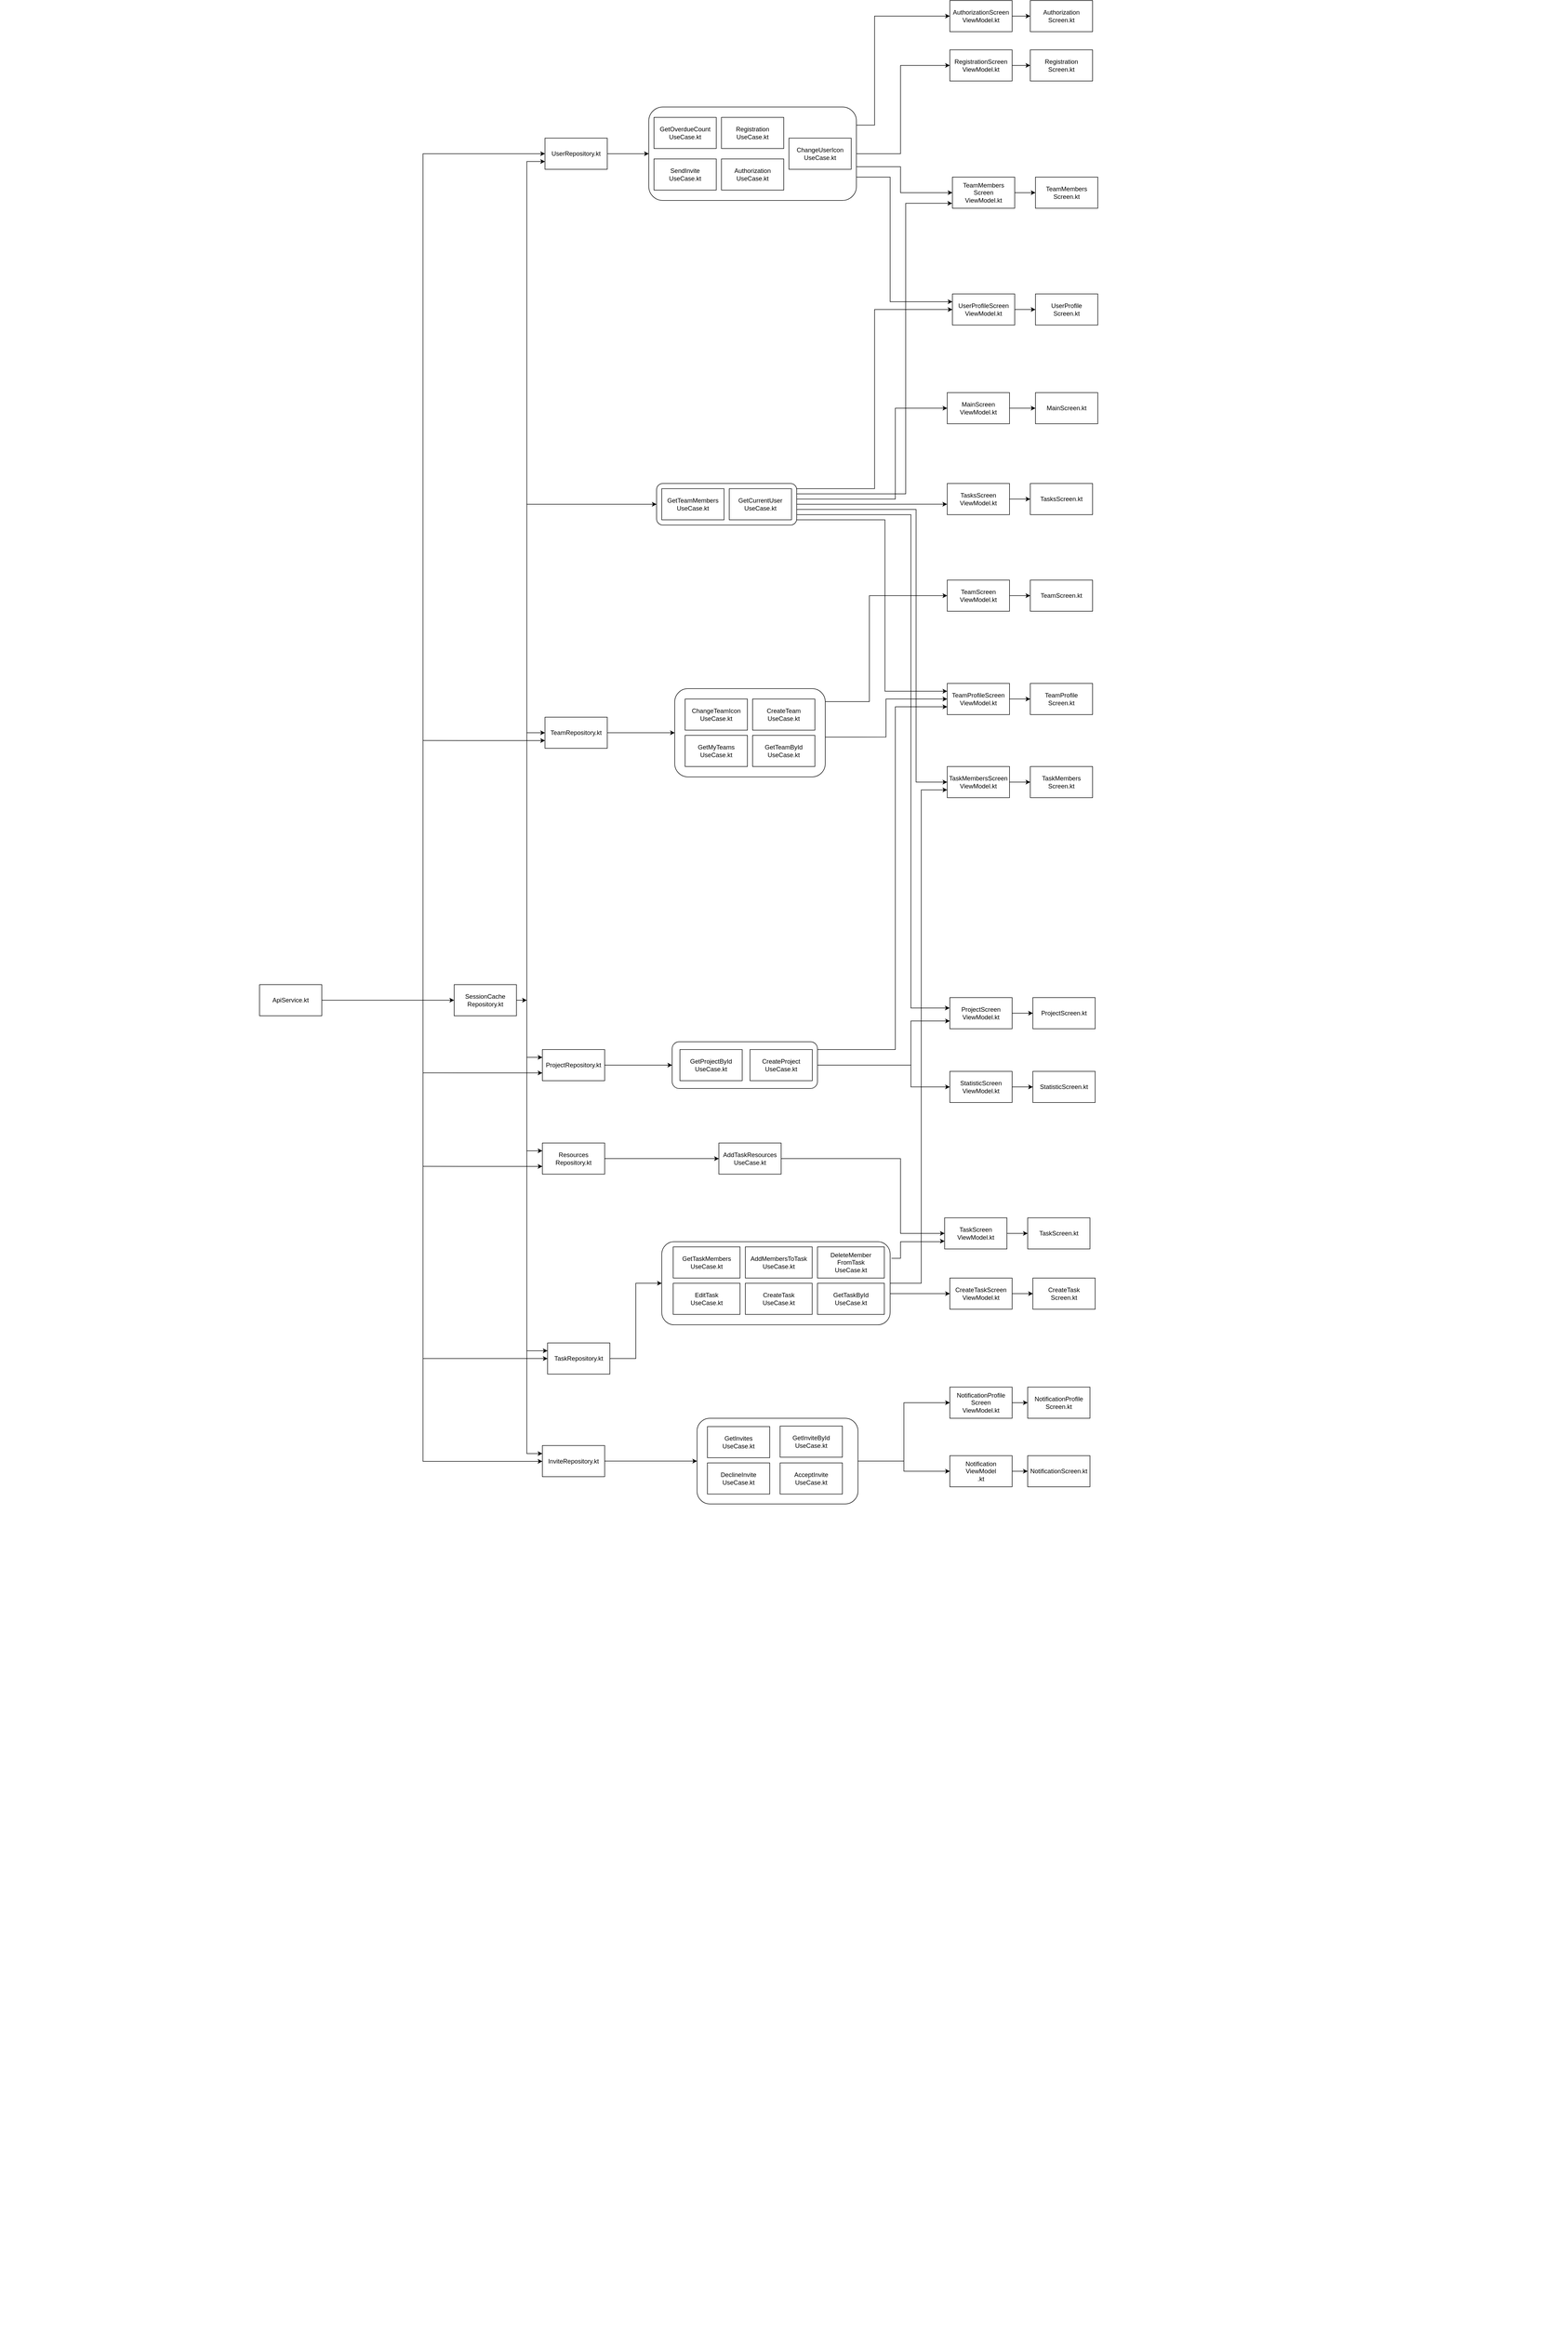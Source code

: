 <mxfile version="24.4.13" type="github">
  <diagram name="Страница — 1" id="Wd8Lt1hOdJY-ABtcQ9To">
    <mxGraphModel dx="5668" dy="3922" grid="1" gridSize="10" guides="1" tooltips="1" connect="1" arrows="1" fold="1" page="1" pageScale="1" pageWidth="827" pageHeight="1169" math="0" shadow="0">
      <root>
        <mxCell id="0" />
        <mxCell id="1" parent="0" />
        <mxCell id="-RUIcNyW75E8LrOZVRRS-27" value="" style="group;rotation=-90;" vertex="1" connectable="0" parent="1">
          <mxGeometry x="-2940" y="-920" width="4130" height="3020" as="geometry" />
        </mxCell>
        <mxCell id="-RUIcNyW75E8LrOZVRRS-8" style="rounded=0;orthogonalLoop=1;jettySize=auto;html=1;entryX=0;entryY=0.75;entryDx=0;entryDy=0;exitX=1;exitY=0.5;exitDx=0;exitDy=0;edgeStyle=orthogonalEdgeStyle;" edge="1" parent="-RUIcNyW75E8LrOZVRRS-27" source="-RUIcNyW75E8LrOZVRRS-7" target="rrfpWrtRIMoo7r-Dwv4L-68">
          <mxGeometry relative="1" as="geometry">
            <Array as="points">
              <mxPoint x="2310" y="1150" />
              <mxPoint x="2310" y="1065" />
            </Array>
          </mxGeometry>
        </mxCell>
        <mxCell id="-RUIcNyW75E8LrOZVRRS-9" style="rounded=0;orthogonalLoop=1;jettySize=auto;html=1;entryX=0;entryY=0.5;entryDx=0;entryDy=0;exitX=1;exitY=0.5;exitDx=0;exitDy=0;edgeStyle=orthogonalEdgeStyle;" edge="1" parent="-RUIcNyW75E8LrOZVRRS-27" source="-RUIcNyW75E8LrOZVRRS-7" target="GL7n69devyDXVmoGjWVV-10">
          <mxGeometry relative="1" as="geometry">
            <Array as="points">
              <mxPoint x="2310" y="1150" />
              <mxPoint x="2310" y="1192" />
            </Array>
          </mxGeometry>
        </mxCell>
        <mxCell id="-RUIcNyW75E8LrOZVRRS-41" style="edgeStyle=orthogonalEdgeStyle;rounded=0;orthogonalLoop=1;jettySize=auto;html=1;entryX=0;entryY=0.5;entryDx=0;entryDy=0;" edge="1" parent="-RUIcNyW75E8LrOZVRRS-27" source="PsXaZOM_-T2VpOONmFBl-1" target="-RUIcNyW75E8LrOZVRRS-40">
          <mxGeometry relative="1" as="geometry" />
        </mxCell>
        <mxCell id="PsXaZOM_-T2VpOONmFBl-1" value="ApiService.kt" style="rounded=0;whiteSpace=wrap;html=1;rotation=0;" parent="-RUIcNyW75E8LrOZVRRS-27" vertex="1">
          <mxGeometry x="1055" y="995" width="120" height="60" as="geometry" />
        </mxCell>
        <mxCell id="PsXaZOM_-T2VpOONmFBl-2" value="InviteRepository.kt" style="rounded=0;whiteSpace=wrap;html=1;rotation=0;" parent="-RUIcNyW75E8LrOZVRRS-27" vertex="1">
          <mxGeometry x="1600" y="1882.5" width="120" height="60" as="geometry" />
        </mxCell>
        <mxCell id="GL7n69devyDXVmoGjWVV-4" style="rounded=0;orthogonalLoop=1;jettySize=auto;html=1;entryX=0;entryY=0.5;entryDx=0;entryDy=0;edgeStyle=orthogonalEdgeStyle;" parent="-RUIcNyW75E8LrOZVRRS-27" source="PsXaZOM_-T2VpOONmFBl-3" target="-RUIcNyW75E8LrOZVRRS-7" edge="1">
          <mxGeometry relative="1" as="geometry" />
        </mxCell>
        <mxCell id="-RUIcNyW75E8LrOZVRRS-49" style="edgeStyle=orthogonalEdgeStyle;rounded=0;orthogonalLoop=1;jettySize=auto;html=1;exitX=0;exitY=0.25;exitDx=0;exitDy=0;startArrow=classic;startFill=1;endArrow=none;endFill=0;" edge="1" parent="-RUIcNyW75E8LrOZVRRS-27" source="PsXaZOM_-T2VpOONmFBl-3">
          <mxGeometry relative="1" as="geometry">
            <mxPoint x="1570" y="1130" as="targetPoint" />
          </mxGeometry>
        </mxCell>
        <mxCell id="-RUIcNyW75E8LrOZVRRS-55" style="edgeStyle=orthogonalEdgeStyle;rounded=0;orthogonalLoop=1;jettySize=auto;html=1;exitX=0;exitY=0.75;exitDx=0;exitDy=0;startArrow=classic;startFill=1;endArrow=none;endFill=0;" edge="1" parent="-RUIcNyW75E8LrOZVRRS-27" source="PsXaZOM_-T2VpOONmFBl-3">
          <mxGeometry relative="1" as="geometry">
            <mxPoint x="1370" y="1164.905" as="targetPoint" />
          </mxGeometry>
        </mxCell>
        <mxCell id="PsXaZOM_-T2VpOONmFBl-3" value="ProjectRepository.kt" style="rounded=0;whiteSpace=wrap;html=1;rotation=0;" parent="-RUIcNyW75E8LrOZVRRS-27" vertex="1">
          <mxGeometry x="1600" y="1120" width="120" height="60" as="geometry" />
        </mxCell>
        <mxCell id="GL7n69devyDXVmoGjWVV-72" style="rounded=0;orthogonalLoop=1;jettySize=auto;html=1;entryX=0;entryY=0.5;entryDx=0;entryDy=0;edgeStyle=orthogonalEdgeStyle;" parent="-RUIcNyW75E8LrOZVRRS-27" source="PsXaZOM_-T2VpOONmFBl-4" target="rrfpWrtRIMoo7r-Dwv4L-8" edge="1">
          <mxGeometry relative="1" as="geometry" />
        </mxCell>
        <mxCell id="-RUIcNyW75E8LrOZVRRS-48" style="edgeStyle=orthogonalEdgeStyle;rounded=0;orthogonalLoop=1;jettySize=auto;html=1;exitX=0;exitY=0.25;exitDx=0;exitDy=0;startArrow=classic;startFill=1;endArrow=none;endFill=0;" edge="1" parent="-RUIcNyW75E8LrOZVRRS-27" source="PsXaZOM_-T2VpOONmFBl-4">
          <mxGeometry relative="1" as="geometry">
            <mxPoint x="1570" y="1314.828" as="targetPoint" />
            <mxPoint x="1590.0" y="1315" as="sourcePoint" />
          </mxGeometry>
        </mxCell>
        <mxCell id="-RUIcNyW75E8LrOZVRRS-54" style="edgeStyle=orthogonalEdgeStyle;rounded=0;orthogonalLoop=1;jettySize=auto;html=1;exitX=0;exitY=0.75;exitDx=0;exitDy=0;startArrow=classic;startFill=1;endArrow=none;endFill=0;" edge="1" parent="-RUIcNyW75E8LrOZVRRS-27" source="PsXaZOM_-T2VpOONmFBl-4">
          <mxGeometry relative="1" as="geometry">
            <mxPoint x="1370" y="1344.905" as="targetPoint" />
          </mxGeometry>
        </mxCell>
        <mxCell id="PsXaZOM_-T2VpOONmFBl-4" value="&lt;div&gt;Resources&lt;/div&gt;&lt;div&gt;Repository.kt&lt;/div&gt;" style="rounded=0;whiteSpace=wrap;html=1;rotation=0;" parent="-RUIcNyW75E8LrOZVRRS-27" vertex="1">
          <mxGeometry x="1600" y="1300" width="120" height="60" as="geometry" />
        </mxCell>
        <mxCell id="rrfpWrtRIMoo7r-Dwv4L-39" style="rounded=0;orthogonalLoop=1;jettySize=auto;html=1;exitX=0.5;exitY=1;exitDx=0;exitDy=0;edgeStyle=orthogonalEdgeStyle;entryX=0;entryY=0.5;entryDx=0;entryDy=0;" parent="-RUIcNyW75E8LrOZVRRS-27" target="PsXaZOM_-T2VpOONmFBl-8" edge="1">
          <mxGeometry relative="1" as="geometry">
            <mxPoint x="1370" y="135" as="sourcePoint" />
            <mxPoint x="1380" y="-200" as="targetPoint" />
            <Array as="points">
              <mxPoint x="1370" y="-605" />
            </Array>
          </mxGeometry>
        </mxCell>
        <mxCell id="rrfpWrtRIMoo7r-Dwv4L-40" style="rounded=0;orthogonalLoop=1;jettySize=auto;html=1;entryX=0;entryY=0.5;entryDx=0;entryDy=0;exitX=0.5;exitY=1;exitDx=0;exitDy=0;edgeStyle=orthogonalEdgeStyle;" parent="-RUIcNyW75E8LrOZVRRS-27" target="PsXaZOM_-T2VpOONmFBl-2" edge="1">
          <mxGeometry relative="1" as="geometry">
            <mxPoint x="1370" y="135" as="sourcePoint" />
            <Array as="points">
              <mxPoint x="1370" y="1913" />
              <mxPoint x="1600" y="1913" />
            </Array>
          </mxGeometry>
        </mxCell>
        <mxCell id="rrfpWrtRIMoo7r-Dwv4L-29" style="rounded=0;orthogonalLoop=1;jettySize=auto;html=1;entryX=0;entryY=0.5;entryDx=0;entryDy=0;edgeStyle=orthogonalEdgeStyle;" parent="-RUIcNyW75E8LrOZVRRS-27" source="PsXaZOM_-T2VpOONmFBl-6" target="-RUIcNyW75E8LrOZVRRS-12" edge="1">
          <mxGeometry relative="1" as="geometry" />
        </mxCell>
        <mxCell id="-RUIcNyW75E8LrOZVRRS-36" style="edgeStyle=orthogonalEdgeStyle;rounded=0;orthogonalLoop=1;jettySize=auto;html=1;startArrow=classic;startFill=1;endArrow=none;endFill=0;" edge="1" parent="-RUIcNyW75E8LrOZVRRS-27" source="PsXaZOM_-T2VpOONmFBl-6">
          <mxGeometry relative="1" as="geometry">
            <mxPoint x="1370" y="1715" as="targetPoint" />
          </mxGeometry>
        </mxCell>
        <mxCell id="-RUIcNyW75E8LrOZVRRS-46" style="edgeStyle=orthogonalEdgeStyle;rounded=0;orthogonalLoop=1;jettySize=auto;html=1;exitX=0;exitY=0.25;exitDx=0;exitDy=0;startArrow=classic;startFill=1;endArrow=none;endFill=0;" edge="1" parent="-RUIcNyW75E8LrOZVRRS-27" source="PsXaZOM_-T2VpOONmFBl-6">
          <mxGeometry relative="1" as="geometry">
            <mxPoint x="1570" y="1700" as="targetPoint" />
          </mxGeometry>
        </mxCell>
        <mxCell id="PsXaZOM_-T2VpOONmFBl-6" value="TaskRepository.kt" style="rounded=0;whiteSpace=wrap;html=1;rotation=0;" parent="-RUIcNyW75E8LrOZVRRS-27" vertex="1">
          <mxGeometry x="1610" y="1685" width="120" height="60" as="geometry" />
        </mxCell>
        <mxCell id="rrfpWrtRIMoo7r-Dwv4L-60" style="rounded=0;orthogonalLoop=1;jettySize=auto;html=1;entryX=0;entryY=0.5;entryDx=0;entryDy=0;exitX=1;exitY=0.5;exitDx=0;exitDy=0;edgeStyle=orthogonalEdgeStyle;" parent="-RUIcNyW75E8LrOZVRRS-27" source="-RUIcNyW75E8LrOZVRRS-1" target="rrfpWrtRIMoo7r-Dwv4L-57" edge="1">
          <mxGeometry relative="1" as="geometry" />
        </mxCell>
        <mxCell id="GL7n69devyDXVmoGjWVV-28" style="rounded=0;orthogonalLoop=1;jettySize=auto;html=1;entryX=0;entryY=0.5;entryDx=0;entryDy=0;exitX=1;exitY=0.5;exitDx=0;exitDy=0;edgeStyle=orthogonalEdgeStyle;" parent="-RUIcNyW75E8LrOZVRRS-27" source="rrfpWrtRIMoo7r-Dwv4L-8" target="GL7n69devyDXVmoGjWVV-16" edge="1">
          <mxGeometry relative="1" as="geometry">
            <Array as="points">
              <mxPoint x="2290" y="1330" />
              <mxPoint x="2290" y="1474" />
            </Array>
          </mxGeometry>
        </mxCell>
        <mxCell id="rrfpWrtRIMoo7r-Dwv4L-8" value="&lt;div&gt;AddTaskResources&lt;/div&gt;&lt;div&gt;UseCase.kt&lt;/div&gt;" style="rounded=0;whiteSpace=wrap;html=1;rotation=0;" parent="-RUIcNyW75E8LrOZVRRS-27" vertex="1">
          <mxGeometry x="1940" y="1300" width="120" height="60" as="geometry" />
        </mxCell>
        <mxCell id="GL7n69devyDXVmoGjWVV-29" style="rounded=0;orthogonalLoop=1;jettySize=auto;html=1;entryX=0;entryY=0.75;entryDx=0;entryDy=0;exitX=1.006;exitY=0.2;exitDx=0;exitDy=0;edgeStyle=orthogonalEdgeStyle;exitPerimeter=0;" parent="-RUIcNyW75E8LrOZVRRS-27" source="-RUIcNyW75E8LrOZVRRS-12" target="GL7n69devyDXVmoGjWVV-16" edge="1">
          <mxGeometry relative="1" as="geometry">
            <mxPoint x="2710" y="-300" as="targetPoint" />
            <Array as="points">
              <mxPoint x="2290" y="1522" />
              <mxPoint x="2290" y="1490" />
              <mxPoint x="2370" y="1490" />
              <mxPoint x="2370" y="1489" />
            </Array>
          </mxGeometry>
        </mxCell>
        <mxCell id="GL7n69devyDXVmoGjWVV-1" style="rounded=0;orthogonalLoop=1;jettySize=auto;html=1;entryX=-0.003;entryY=0.326;entryDx=0;entryDy=0;edgeStyle=orthogonalEdgeStyle;entryPerimeter=0;" parent="-RUIcNyW75E8LrOZVRRS-27" target="rrfpWrtRIMoo7r-Dwv4L-68" edge="1">
          <mxGeometry relative="1" as="geometry">
            <mxPoint x="2040" y="70" as="sourcePoint" />
            <Array as="points">
              <mxPoint x="2040" y="90" />
              <mxPoint x="2310" y="90" />
              <mxPoint x="2310" y="1040" />
              <mxPoint x="2385" y="1040" />
            </Array>
          </mxGeometry>
        </mxCell>
        <mxCell id="-RUIcNyW75E8LrOZVRRS-3" value="" style="rounded=0;orthogonalLoop=1;jettySize=auto;html=1;entryX=0;entryY=0.5;entryDx=0;entryDy=0;edgeStyle=orthogonalEdgeStyle;" edge="1" parent="-RUIcNyW75E8LrOZVRRS-27" source="PsXaZOM_-T2VpOONmFBl-2" target="-RUIcNyW75E8LrOZVRRS-1">
          <mxGeometry relative="1" as="geometry">
            <mxPoint x="1720" y="2223" as="sourcePoint" />
            <mxPoint x="2040" y="2077" as="targetPoint" />
          </mxGeometry>
        </mxCell>
        <mxCell id="-RUIcNyW75E8LrOZVRRS-4" value="" style="group;rotation=0;" vertex="1" connectable="0" parent="-RUIcNyW75E8LrOZVRRS-27">
          <mxGeometry x="1898" y="1830" width="310" height="165" as="geometry" />
        </mxCell>
        <mxCell id="-RUIcNyW75E8LrOZVRRS-1" value="" style="rounded=1;whiteSpace=wrap;html=1;rotation=0;" vertex="1" parent="-RUIcNyW75E8LrOZVRRS-4">
          <mxGeometry width="310" height="165" as="geometry" />
        </mxCell>
        <mxCell id="rrfpWrtRIMoo7r-Dwv4L-2" value="&lt;div&gt;AcceptInvite&lt;/div&gt;&lt;div&gt;UseCase.kt&lt;/div&gt;" style="rounded=0;whiteSpace=wrap;html=1;rotation=0;" parent="-RUIcNyW75E8LrOZVRRS-4" vertex="1">
          <mxGeometry x="160" y="86" width="120" height="60" as="geometry" />
        </mxCell>
        <mxCell id="rrfpWrtRIMoo7r-Dwv4L-3" value="&lt;div&gt;GetInviteById&lt;/div&gt;&lt;div&gt;UseCase.kt&lt;/div&gt;" style="rounded=0;whiteSpace=wrap;html=1;rotation=0;" parent="-RUIcNyW75E8LrOZVRRS-4" vertex="1">
          <mxGeometry x="160" y="15" width="120" height="60" as="geometry" />
        </mxCell>
        <mxCell id="rrfpWrtRIMoo7r-Dwv4L-4" value="&lt;div&gt;DeclineInvite&lt;/div&gt;&lt;div&gt;UseCase.kt&lt;/div&gt;" style="rounded=0;whiteSpace=wrap;html=1;rotation=0;" parent="-RUIcNyW75E8LrOZVRRS-4" vertex="1">
          <mxGeometry x="20" y="86" width="120" height="60" as="geometry" />
        </mxCell>
        <mxCell id="rrfpWrtRIMoo7r-Dwv4L-5" value="&lt;div&gt;GetInvites&lt;/div&gt;&lt;div&gt;UseCase.kt&lt;/div&gt;" style="rounded=0;whiteSpace=wrap;html=1;rotation=0;" parent="-RUIcNyW75E8LrOZVRRS-4" vertex="1">
          <mxGeometry x="20" y="16" width="120" height="60" as="geometry" />
        </mxCell>
        <mxCell id="-RUIcNyW75E8LrOZVRRS-5" style="rounded=0;orthogonalLoop=1;jettySize=auto;html=1;exitX=1;exitY=0.5;exitDx=0;exitDy=0;entryX=0;entryY=0.5;entryDx=0;entryDy=0;edgeStyle=orthogonalEdgeStyle;" edge="1" parent="-RUIcNyW75E8LrOZVRRS-27" source="-RUIcNyW75E8LrOZVRRS-1" target="rrfpWrtRIMoo7r-Dwv4L-71">
          <mxGeometry relative="1" as="geometry" />
        </mxCell>
        <mxCell id="-RUIcNyW75E8LrOZVRRS-13" value="" style="group;rotation=0;" vertex="1" connectable="0" parent="-RUIcNyW75E8LrOZVRRS-27">
          <mxGeometry x="1850" y="1605" width="440" height="240" as="geometry" />
        </mxCell>
        <mxCell id="-RUIcNyW75E8LrOZVRRS-12" value="" style="rounded=1;whiteSpace=wrap;html=1;rotation=0;" vertex="1" parent="-RUIcNyW75E8LrOZVRRS-13">
          <mxGeometry x="-20" y="-115" width="440" height="160" as="geometry" />
        </mxCell>
        <mxCell id="rrfpWrtRIMoo7r-Dwv4L-10" value="&lt;div&gt;AddMembersToTask&lt;/div&gt;&lt;div&gt;UseCase.kt&lt;/div&gt;" style="rounded=0;whiteSpace=wrap;html=1;rotation=0;" parent="-RUIcNyW75E8LrOZVRRS-13" vertex="1">
          <mxGeometry x="141" y="-105" width="128.78" height="60" as="geometry" />
        </mxCell>
        <mxCell id="rrfpWrtRIMoo7r-Dwv4L-11" value="&lt;div&gt;CreateTask&lt;/div&gt;&lt;div&gt;UseCase.kt&lt;/div&gt;" style="rounded=0;whiteSpace=wrap;html=1;rotation=0;" parent="-RUIcNyW75E8LrOZVRRS-13" vertex="1">
          <mxGeometry x="141" y="-35" width="128.78" height="60" as="geometry" />
        </mxCell>
        <mxCell id="rrfpWrtRIMoo7r-Dwv4L-13" value="&lt;div&gt;EditTask&lt;/div&gt;&lt;div&gt;UseCase.kt&lt;/div&gt;" style="rounded=0;whiteSpace=wrap;html=1;rotation=0;" parent="-RUIcNyW75E8LrOZVRRS-13" vertex="1">
          <mxGeometry x="2" y="-35" width="128.78" height="60" as="geometry" />
        </mxCell>
        <mxCell id="rrfpWrtRIMoo7r-Dwv4L-14" value="&lt;div&gt;GetTaskById&lt;/div&gt;&lt;div&gt;UseCase.kt&lt;/div&gt;" style="rounded=0;whiteSpace=wrap;html=1;rotation=0;" parent="-RUIcNyW75E8LrOZVRRS-13" vertex="1">
          <mxGeometry x="280" y="-35" width="128.78" height="60" as="geometry" />
        </mxCell>
        <mxCell id="rrfpWrtRIMoo7r-Dwv4L-12" value="&lt;div&gt;DeleteMember&lt;/div&gt;&lt;div&gt;FromTask&lt;/div&gt;&lt;div&gt;UseCase.kt&lt;/div&gt;" style="rounded=0;whiteSpace=wrap;html=1;rotation=0;" parent="-RUIcNyW75E8LrOZVRRS-13" vertex="1">
          <mxGeometry x="280" y="-105" width="128.78" height="60" as="geometry" />
        </mxCell>
        <mxCell id="rrfpWrtRIMoo7r-Dwv4L-15" value="&lt;div&gt;GetTaskMembers&lt;/div&gt;&lt;div&gt;UseCase.kt&lt;/div&gt;" style="rounded=0;whiteSpace=wrap;html=1;rotation=0;" parent="-RUIcNyW75E8LrOZVRRS-13" vertex="1">
          <mxGeometry x="2" y="-105" width="128.78" height="60" as="geometry" />
        </mxCell>
        <mxCell id="-RUIcNyW75E8LrOZVRRS-29" value="" style="group;rotation=90;" vertex="1" connectable="0" parent="-RUIcNyW75E8LrOZVRRS-27">
          <mxGeometry x="1945" y="1010" width="90" height="280" as="geometry" />
        </mxCell>
        <mxCell id="-RUIcNyW75E8LrOZVRRS-7" value="" style="rounded=1;whiteSpace=wrap;html=1;rotation=0;" vertex="1" parent="-RUIcNyW75E8LrOZVRRS-29">
          <mxGeometry x="-95" y="95" width="280" height="90" as="geometry" />
        </mxCell>
        <mxCell id="rrfpWrtRIMoo7r-Dwv4L-6" value="&lt;div&gt;CreateProject&lt;/div&gt;&lt;div&gt;UseCase.kt&lt;/div&gt;" style="rounded=0;whiteSpace=wrap;html=1;rotation=0;" parent="-RUIcNyW75E8LrOZVRRS-29" vertex="1">
          <mxGeometry x="55" y="110" width="120" height="60" as="geometry" />
        </mxCell>
        <mxCell id="rrfpWrtRIMoo7r-Dwv4L-7" value="&lt;div&gt;GetProjectById&lt;/div&gt;&lt;div&gt;UseCase.kt&lt;/div&gt;" style="rounded=0;whiteSpace=wrap;html=1;rotation=0;" parent="-RUIcNyW75E8LrOZVRRS-29" vertex="1">
          <mxGeometry x="-80" y="110" width="120" height="60" as="geometry" />
        </mxCell>
        <mxCell id="rrfpWrtRIMoo7r-Dwv4L-47" value="" style="rounded=0;orthogonalLoop=1;jettySize=auto;html=1;edgeStyle=orthogonalEdgeStyle;" parent="-RUIcNyW75E8LrOZVRRS-27" source="rrfpWrtRIMoo7r-Dwv4L-45" target="rrfpWrtRIMoo7r-Dwv4L-46" edge="1">
          <mxGeometry relative="1" as="geometry" />
        </mxCell>
        <mxCell id="rrfpWrtRIMoo7r-Dwv4L-45" value="&lt;div&gt;CreateTaskScreen&lt;/div&gt;&lt;div&gt;ViewModel.kt&lt;/div&gt;" style="rounded=0;whiteSpace=wrap;html=1;rotation=0;" parent="-RUIcNyW75E8LrOZVRRS-27" vertex="1">
          <mxGeometry x="2385" y="1560" width="120" height="60" as="geometry" />
        </mxCell>
        <mxCell id="rrfpWrtRIMoo7r-Dwv4L-46" value="&lt;div&gt;CreateTask&lt;/div&gt;&lt;div&gt;Screen.kt&lt;/div&gt;" style="whiteSpace=wrap;html=1;rounded=0;rotation=0;" parent="-RUIcNyW75E8LrOZVRRS-27" vertex="1">
          <mxGeometry x="2545" y="1560" width="120" height="60" as="geometry" />
        </mxCell>
        <mxCell id="rrfpWrtRIMoo7r-Dwv4L-68" value="&lt;div&gt;ProjectScreen&lt;/div&gt;&lt;div&gt;ViewModel.kt&lt;/div&gt;" style="rounded=0;whiteSpace=wrap;html=1;rotation=0;" parent="-RUIcNyW75E8LrOZVRRS-27" vertex="1">
          <mxGeometry x="2385" y="1020" width="120" height="60" as="geometry" />
        </mxCell>
        <mxCell id="GL7n69devyDXVmoGjWVV-9" style="rounded=0;orthogonalLoop=1;jettySize=auto;html=1;entryX=0;entryY=0.5;entryDx=0;entryDy=0;edgeStyle=orthogonalEdgeStyle;" parent="-RUIcNyW75E8LrOZVRRS-27" source="GL7n69devyDXVmoGjWVV-10" target="GL7n69devyDXVmoGjWVV-11" edge="1">
          <mxGeometry relative="1" as="geometry" />
        </mxCell>
        <mxCell id="GL7n69devyDXVmoGjWVV-10" value="&lt;div&gt;StatisticScreen&lt;/div&gt;&lt;div&gt;ViewModel.kt&lt;/div&gt;" style="rounded=0;whiteSpace=wrap;html=1;rotation=0;" parent="-RUIcNyW75E8LrOZVRRS-27" vertex="1">
          <mxGeometry x="2385" y="1162" width="120" height="60" as="geometry" />
        </mxCell>
        <mxCell id="GL7n69devyDXVmoGjWVV-11" value="StatisticScreen.kt" style="rounded=0;whiteSpace=wrap;html=1;rotation=0;" parent="-RUIcNyW75E8LrOZVRRS-27" vertex="1">
          <mxGeometry x="2545" y="1162" width="120" height="60" as="geometry" />
        </mxCell>
        <mxCell id="GL7n69devyDXVmoGjWVV-15" style="rounded=0;orthogonalLoop=1;jettySize=auto;html=1;entryX=0;entryY=0.5;entryDx=0;entryDy=0;edgeStyle=orthogonalEdgeStyle;" parent="-RUIcNyW75E8LrOZVRRS-27" source="GL7n69devyDXVmoGjWVV-16" target="GL7n69devyDXVmoGjWVV-17" edge="1">
          <mxGeometry relative="1" as="geometry" />
        </mxCell>
        <mxCell id="GL7n69devyDXVmoGjWVV-16" value="&lt;div&gt;TaskScreen&lt;/div&gt;&lt;div&gt;ViewModel.kt&lt;/div&gt;" style="rounded=0;whiteSpace=wrap;html=1;rotation=0;" parent="-RUIcNyW75E8LrOZVRRS-27" vertex="1">
          <mxGeometry x="2375" y="1444" width="120" height="60" as="geometry" />
        </mxCell>
        <mxCell id="GL7n69devyDXVmoGjWVV-17" value="TaskScreen.kt" style="rounded=0;whiteSpace=wrap;html=1;rotation=0;" parent="-RUIcNyW75E8LrOZVRRS-27" vertex="1">
          <mxGeometry x="2535" y="1444" width="120" height="60" as="geometry" />
        </mxCell>
        <mxCell id="rrfpWrtRIMoo7r-Dwv4L-57" value="&lt;div&gt;NotificationProfile&lt;/div&gt;&lt;div&gt;Screen&lt;/div&gt;&lt;div&gt;ViewModel.kt&lt;/div&gt;" style="rounded=0;whiteSpace=wrap;html=1;rotation=0;" parent="-RUIcNyW75E8LrOZVRRS-27" vertex="1">
          <mxGeometry x="2385" y="1770" width="120" height="60" as="geometry" />
        </mxCell>
        <mxCell id="rrfpWrtRIMoo7r-Dwv4L-71" value="&lt;div&gt;Notification&lt;/div&gt;&lt;div&gt;ViewModel&lt;/div&gt;.kt" style="rounded=0;whiteSpace=wrap;html=1;rotation=0;" parent="-RUIcNyW75E8LrOZVRRS-27" vertex="1">
          <mxGeometry x="2385" y="1902" width="120" height="60" as="geometry" />
        </mxCell>
        <mxCell id="rrfpWrtRIMoo7r-Dwv4L-72" value="NotificationScreen.kt" style="whiteSpace=wrap;html=1;rounded=0;rotation=0;" parent="-RUIcNyW75E8LrOZVRRS-27" vertex="1">
          <mxGeometry x="2535" y="1902" width="120" height="60" as="geometry" />
        </mxCell>
        <mxCell id="rrfpWrtRIMoo7r-Dwv4L-70" value="" style="rounded=0;orthogonalLoop=1;jettySize=auto;html=1;edgeStyle=orthogonalEdgeStyle;" parent="-RUIcNyW75E8LrOZVRRS-27" source="rrfpWrtRIMoo7r-Dwv4L-71" target="rrfpWrtRIMoo7r-Dwv4L-72" edge="1">
          <mxGeometry relative="1" as="geometry" />
        </mxCell>
        <mxCell id="rrfpWrtRIMoo7r-Dwv4L-58" value="&lt;div&gt;NotificationProfile&lt;/div&gt;&lt;div&gt;Screen.kt&lt;/div&gt;" style="whiteSpace=wrap;html=1;rounded=0;rotation=0;" parent="-RUIcNyW75E8LrOZVRRS-27" vertex="1">
          <mxGeometry x="2535" y="1770" width="120" height="60" as="geometry" />
        </mxCell>
        <mxCell id="rrfpWrtRIMoo7r-Dwv4L-59" value="" style="rounded=0;orthogonalLoop=1;jettySize=auto;html=1;edgeStyle=orthogonalEdgeStyle;" parent="-RUIcNyW75E8LrOZVRRS-27" source="rrfpWrtRIMoo7r-Dwv4L-57" target="rrfpWrtRIMoo7r-Dwv4L-58" edge="1">
          <mxGeometry relative="1" as="geometry" />
        </mxCell>
        <mxCell id="rrfpWrtRIMoo7r-Dwv4L-69" value="&lt;div&gt;ProjectScreen.kt&lt;/div&gt;" style="whiteSpace=wrap;html=1;rounded=0;rotation=0;" parent="-RUIcNyW75E8LrOZVRRS-27" vertex="1">
          <mxGeometry x="2545" y="1020" width="120" height="60" as="geometry" />
        </mxCell>
        <mxCell id="rrfpWrtRIMoo7r-Dwv4L-67" value="" style="rounded=0;orthogonalLoop=1;jettySize=auto;html=1;edgeStyle=orthogonalEdgeStyle;" parent="-RUIcNyW75E8LrOZVRRS-27" source="rrfpWrtRIMoo7r-Dwv4L-68" target="rrfpWrtRIMoo7r-Dwv4L-69" edge="1">
          <mxGeometry relative="1" as="geometry" />
        </mxCell>
        <mxCell id="-RUIcNyW75E8LrOZVRRS-44" style="edgeStyle=orthogonalEdgeStyle;rounded=0;orthogonalLoop=1;jettySize=auto;html=1;entryX=0;entryY=0.25;entryDx=0;entryDy=0;exitX=0;exitY=0.75;exitDx=0;exitDy=0;startArrow=classic;startFill=1;" edge="1" parent="-RUIcNyW75E8LrOZVRRS-27" source="PsXaZOM_-T2VpOONmFBl-8" target="PsXaZOM_-T2VpOONmFBl-2">
          <mxGeometry relative="1" as="geometry">
            <mxPoint x="1550" y="-570" as="sourcePoint" />
            <Array as="points">
              <mxPoint x="1570" y="-590" />
              <mxPoint x="1570" y="1898" />
              <mxPoint x="1600" y="1898" />
            </Array>
          </mxGeometry>
        </mxCell>
        <mxCell id="-RUIcNyW75E8LrOZVRRS-53" style="edgeStyle=orthogonalEdgeStyle;rounded=0;orthogonalLoop=1;jettySize=auto;html=1;" edge="1" parent="-RUIcNyW75E8LrOZVRRS-27" source="-RUIcNyW75E8LrOZVRRS-40">
          <mxGeometry relative="1" as="geometry">
            <mxPoint x="1570" y="1025" as="targetPoint" />
          </mxGeometry>
        </mxCell>
        <mxCell id="-RUIcNyW75E8LrOZVRRS-40" value="&lt;div&gt;SessionCache&lt;/div&gt;&lt;div&gt;Repository.kt&lt;/div&gt;" style="rounded=0;whiteSpace=wrap;html=1;rotation=0;" vertex="1" parent="-RUIcNyW75E8LrOZVRRS-27">
          <mxGeometry x="1430" y="995" width="120" height="60" as="geometry" />
        </mxCell>
        <mxCell id="rrfpWrtRIMoo7r-Dwv4L-54" style="rounded=0;orthogonalLoop=1;jettySize=auto;html=1;entryX=0;entryY=0.5;entryDx=0;entryDy=0;edgeStyle=orthogonalEdgeStyle;" parent="-RUIcNyW75E8LrOZVRRS-27" target="-RUIcNyW75E8LrOZVRRS-20" edge="1">
          <mxGeometry relative="1" as="geometry">
            <mxPoint x="1570" y="70" as="sourcePoint" />
            <Array as="points">
              <mxPoint x="1580" y="70" />
            </Array>
          </mxGeometry>
        </mxCell>
        <mxCell id="GL7n69devyDXVmoGjWVV-75" style="rounded=0;orthogonalLoop=1;jettySize=auto;html=1;entryX=0;entryY=0.5;entryDx=0;entryDy=0;edgeStyle=orthogonalEdgeStyle;" parent="-RUIcNyW75E8LrOZVRRS-27" source="PsXaZOM_-T2VpOONmFBl-7" target="-RUIcNyW75E8LrOZVRRS-14" edge="1">
          <mxGeometry relative="1" as="geometry" />
        </mxCell>
        <mxCell id="-RUIcNyW75E8LrOZVRRS-51" style="edgeStyle=orthogonalEdgeStyle;rounded=0;orthogonalLoop=1;jettySize=auto;html=1;targetPerimeterSpacing=1;startArrow=classic;startFill=1;endArrow=none;endFill=0;" edge="1" parent="-RUIcNyW75E8LrOZVRRS-27" source="PsXaZOM_-T2VpOONmFBl-7">
          <mxGeometry relative="1" as="geometry">
            <mxPoint x="1570" y="510" as="targetPoint" />
          </mxGeometry>
        </mxCell>
        <mxCell id="-RUIcNyW75E8LrOZVRRS-56" style="edgeStyle=orthogonalEdgeStyle;rounded=0;orthogonalLoop=1;jettySize=auto;html=1;exitX=0;exitY=0.75;exitDx=0;exitDy=0;startArrow=classic;startFill=1;endArrow=none;endFill=0;" edge="1" parent="-RUIcNyW75E8LrOZVRRS-27" source="PsXaZOM_-T2VpOONmFBl-7">
          <mxGeometry relative="1" as="geometry">
            <mxPoint x="1370" y="524.905" as="targetPoint" />
          </mxGeometry>
        </mxCell>
        <mxCell id="PsXaZOM_-T2VpOONmFBl-7" value="TeamRepository.kt" style="rounded=0;whiteSpace=wrap;html=1;rotation=0;" parent="-RUIcNyW75E8LrOZVRRS-27" vertex="1">
          <mxGeometry x="1605" y="480" width="120" height="60" as="geometry" />
        </mxCell>
        <mxCell id="-RUIcNyW75E8LrOZVRRS-19" style="rounded=0;orthogonalLoop=1;jettySize=auto;html=1;entryX=0;entryY=0.5;entryDx=0;entryDy=0;edgeStyle=orthogonalEdgeStyle;" edge="1" parent="-RUIcNyW75E8LrOZVRRS-27" source="PsXaZOM_-T2VpOONmFBl-8" target="-RUIcNyW75E8LrOZVRRS-16">
          <mxGeometry relative="1" as="geometry" />
        </mxCell>
        <mxCell id="PsXaZOM_-T2VpOONmFBl-8" value="UserRepository.kt" style="rounded=0;whiteSpace=wrap;html=1;rotation=0;" parent="-RUIcNyW75E8LrOZVRRS-27" vertex="1">
          <mxGeometry x="1605" y="-635" width="120" height="60" as="geometry" />
        </mxCell>
        <mxCell id="GL7n69devyDXVmoGjWVV-52" style="rounded=0;orthogonalLoop=1;jettySize=auto;html=1;entryX=0;entryY=0.25;entryDx=0;entryDy=0;exitX=1;exitY=0.5;exitDx=0;exitDy=0;edgeStyle=orthogonalEdgeStyle;" parent="-RUIcNyW75E8LrOZVRRS-27" source="-RUIcNyW75E8LrOZVRRS-20" target="GL7n69devyDXVmoGjWVV-42" edge="1">
          <mxGeometry relative="1" as="geometry">
            <Array as="points">
              <mxPoint x="2090" y="100" />
              <mxPoint x="2260" y="100" />
              <mxPoint x="2260" y="430" />
            </Array>
          </mxGeometry>
        </mxCell>
        <mxCell id="GL7n69devyDXVmoGjWVV-60" style="rounded=0;orthogonalLoop=1;jettySize=auto;html=1;entryX=0;entryY=0.25;entryDx=0;entryDy=0;exitX=1;exitY=0.5;exitDx=0;exitDy=0;edgeStyle=orthogonalEdgeStyle;" parent="-RUIcNyW75E8LrOZVRRS-27" source="-RUIcNyW75E8LrOZVRRS-16" target="GL7n69devyDXVmoGjWVV-57" edge="1">
          <mxGeometry relative="1" as="geometry">
            <Array as="points">
              <mxPoint x="2205" y="-560" />
              <mxPoint x="2270" y="-560" />
              <mxPoint x="2270" y="-320" />
            </Array>
          </mxGeometry>
        </mxCell>
        <mxCell id="GL7n69devyDXVmoGjWVV-53" style="rounded=0;orthogonalLoop=1;jettySize=auto;html=1;entryX=0;entryY=0.5;entryDx=0;entryDy=0;exitX=0.998;exitY=0.549;exitDx=0;exitDy=0;edgeStyle=orthogonalEdgeStyle;exitPerimeter=0;" parent="-RUIcNyW75E8LrOZVRRS-27" source="-RUIcNyW75E8LrOZVRRS-14" target="GL7n69devyDXVmoGjWVV-42" edge="1">
          <mxGeometry relative="1" as="geometry">
            <mxPoint x="2975" y="-894" as="targetPoint" />
            <Array as="points">
              <mxPoint x="2262" y="518" />
              <mxPoint x="2262" y="445" />
            </Array>
          </mxGeometry>
        </mxCell>
        <mxCell id="GL7n69devyDXVmoGjWVV-54" style="rounded=0;orthogonalLoop=1;jettySize=auto;html=1;entryX=0;entryY=0.5;entryDx=0;entryDy=0;exitX=0.983;exitY=0.676;exitDx=0;exitDy=0;edgeStyle=orthogonalEdgeStyle;exitPerimeter=0;" parent="-RUIcNyW75E8LrOZVRRS-27" source="-RUIcNyW75E8LrOZVRRS-14" target="GL7n69devyDXVmoGjWVV-45" edge="1">
          <mxGeometry relative="1" as="geometry">
            <Array as="points">
              <mxPoint x="2140" y="450" />
              <mxPoint x="2230" y="450" />
              <mxPoint x="2230" y="246" />
            </Array>
          </mxGeometry>
        </mxCell>
        <mxCell id="GL7n69devyDXVmoGjWVV-25" style="rounded=0;orthogonalLoop=1;jettySize=auto;html=1;entryX=0;entryY=0.5;entryDx=0;entryDy=0;exitX=1;exitY=0.5;exitDx=0;exitDy=0;edgeStyle=orthogonalEdgeStyle;" parent="-RUIcNyW75E8LrOZVRRS-27" source="-RUIcNyW75E8LrOZVRRS-20" target="GL7n69devyDXVmoGjWVV-13" edge="1">
          <mxGeometry relative="1" as="geometry">
            <mxPoint x="2965" y="-434" as="targetPoint" />
            <Array as="points">
              <mxPoint x="2090" y="80" />
              <mxPoint x="2320" y="80" />
              <mxPoint x="2320" y="605" />
            </Array>
          </mxGeometry>
        </mxCell>
        <mxCell id="GL7n69devyDXVmoGjWVV-34" style="rounded=0;orthogonalLoop=1;jettySize=auto;html=1;exitX=1;exitY=0.5;exitDx=0;exitDy=0;edgeStyle=orthogonalEdgeStyle;entryX=-0.002;entryY=0.665;entryDx=0;entryDy=0;entryPerimeter=0;" parent="-RUIcNyW75E8LrOZVRRS-27" source="-RUIcNyW75E8LrOZVRRS-20" target="GL7n69devyDXVmoGjWVV-31" edge="1">
          <mxGeometry relative="1" as="geometry">
            <mxPoint x="2320" y="10" as="targetPoint" />
            <Array as="points" />
          </mxGeometry>
        </mxCell>
        <mxCell id="GL7n69devyDXVmoGjWVV-59" style="rounded=0;orthogonalLoop=1;jettySize=auto;html=1;entryX=0;entryY=0.5;entryDx=0;entryDy=0;exitX=1;exitY=0.5;exitDx=0;exitDy=0;edgeStyle=orthogonalEdgeStyle;" parent="-RUIcNyW75E8LrOZVRRS-27" source="-RUIcNyW75E8LrOZVRRS-20" target="GL7n69devyDXVmoGjWVV-57" edge="1">
          <mxGeometry relative="1" as="geometry">
            <Array as="points">
              <mxPoint x="2090" y="40" />
              <mxPoint x="2240" y="40" />
              <mxPoint x="2240" y="-305" />
            </Array>
          </mxGeometry>
        </mxCell>
        <mxCell id="GL7n69devyDXVmoGjWVV-66" value="" style="rounded=0;orthogonalLoop=1;jettySize=auto;html=1;entryX=0;entryY=0.5;entryDx=0;entryDy=0;exitX=1;exitY=0.5;exitDx=0;exitDy=0;edgeStyle=orthogonalEdgeStyle;" parent="-RUIcNyW75E8LrOZVRRS-27" source="-RUIcNyW75E8LrOZVRRS-20" target="rrfpWrtRIMoo7r-Dwv4L-49" edge="1">
          <mxGeometry relative="1" as="geometry">
            <mxPoint x="2975" y="-885" as="targetPoint" />
            <mxPoint x="2325" y="-981" as="sourcePoint" />
            <Array as="points">
              <mxPoint x="2090" y="60" />
              <mxPoint x="2280" y="60" />
              <mxPoint x="2280" y="-115" />
            </Array>
          </mxGeometry>
        </mxCell>
        <mxCell id="-RUIcNyW75E8LrOZVRRS-15" value="" style="group;rotation=-90;" vertex="1" connectable="0" parent="-RUIcNyW75E8LrOZVRRS-27">
          <mxGeometry x="1800" y="360" width="410" height="180" as="geometry" />
        </mxCell>
        <mxCell id="-RUIcNyW75E8LrOZVRRS-30" value="" style="group;rotation=90;" vertex="1" connectable="0" parent="-RUIcNyW75E8LrOZVRRS-15">
          <mxGeometry x="115.0" y="5" width="170" height="290" as="geometry" />
        </mxCell>
        <mxCell id="-RUIcNyW75E8LrOZVRRS-14" value="" style="rounded=1;whiteSpace=wrap;html=1;rotation=0;" vertex="1" parent="-RUIcNyW75E8LrOZVRRS-30">
          <mxGeometry x="-60" y="60" width="290" height="170" as="geometry" />
        </mxCell>
        <mxCell id="rrfpWrtRIMoo7r-Dwv4L-16" value="&lt;div&gt;ChangeTeamIcon&lt;/div&gt;&lt;div&gt;UseCase.kt&lt;/div&gt;" style="rounded=0;whiteSpace=wrap;html=1;rotation=0;" parent="-RUIcNyW75E8LrOZVRRS-30" vertex="1">
          <mxGeometry x="-40" y="80" width="120" height="60" as="geometry" />
        </mxCell>
        <mxCell id="rrfpWrtRIMoo7r-Dwv4L-17" value="&lt;div&gt;CreateTeam&lt;/div&gt;&lt;div&gt;UseCase.kt&lt;/div&gt;" style="rounded=0;whiteSpace=wrap;html=1;rotation=0;" parent="-RUIcNyW75E8LrOZVRRS-30" vertex="1">
          <mxGeometry x="90" y="80" width="120" height="60" as="geometry" />
        </mxCell>
        <mxCell id="rrfpWrtRIMoo7r-Dwv4L-18" value="&lt;div&gt;GetMyTeams&lt;/div&gt;&lt;div&gt;UseCase.kt&lt;/div&gt;" style="rounded=0;whiteSpace=wrap;html=1;rotation=0;" parent="-RUIcNyW75E8LrOZVRRS-30" vertex="1">
          <mxGeometry x="-40" y="150" width="120" height="60" as="geometry" />
        </mxCell>
        <mxCell id="rrfpWrtRIMoo7r-Dwv4L-19" value="&lt;div&gt;GetTeamById&lt;/div&gt;&lt;div&gt;UseCase.kt&lt;/div&gt;" style="rounded=0;whiteSpace=wrap;html=1;rotation=0;" parent="-RUIcNyW75E8LrOZVRRS-30" vertex="1">
          <mxGeometry x="90" y="150" width="120" height="60" as="geometry" />
        </mxCell>
        <mxCell id="-RUIcNyW75E8LrOZVRRS-21" value="" style="group;rotation=0;" vertex="1" connectable="0" parent="-RUIcNyW75E8LrOZVRRS-27">
          <mxGeometry x="1810" y="20" width="290" height="100" as="geometry" />
        </mxCell>
        <mxCell id="-RUIcNyW75E8LrOZVRRS-20" value="" style="rounded=1;whiteSpace=wrap;html=1;rotation=0;" vertex="1" parent="-RUIcNyW75E8LrOZVRRS-21">
          <mxGeometry x="10" y="10" width="270" height="80" as="geometry" />
        </mxCell>
        <mxCell id="rrfpWrtRIMoo7r-Dwv4L-20" value="&lt;div&gt;GetTeamMembers&lt;/div&gt;&lt;div&gt;UseCase.kt&lt;/div&gt;" style="rounded=0;whiteSpace=wrap;html=1;rotation=0;" parent="-RUIcNyW75E8LrOZVRRS-21" vertex="1">
          <mxGeometry x="20" y="20" width="120" height="60" as="geometry" />
        </mxCell>
        <mxCell id="rrfpWrtRIMoo7r-Dwv4L-52" value="&lt;div&gt;GetCurrentUser&lt;/div&gt;&lt;div&gt;UseCase.kt&lt;/div&gt;" style="rounded=0;whiteSpace=wrap;html=1;rotation=0;" parent="-RUIcNyW75E8LrOZVRRS-21" vertex="1">
          <mxGeometry x="150" y="20" width="120" height="60" as="geometry" />
        </mxCell>
        <mxCell id="-RUIcNyW75E8LrOZVRRS-26" value="" style="group;rotation=0;" vertex="1" connectable="0" parent="-RUIcNyW75E8LrOZVRRS-27">
          <mxGeometry x="1805" y="-695" width="400" height="180" as="geometry" />
        </mxCell>
        <mxCell id="-RUIcNyW75E8LrOZVRRS-16" value="" style="rounded=1;whiteSpace=wrap;html=1;rotation=0;" vertex="1" parent="-RUIcNyW75E8LrOZVRRS-26">
          <mxGeometry width="400" height="180" as="geometry" />
        </mxCell>
        <mxCell id="rrfpWrtRIMoo7r-Dwv4L-9" value="&lt;div&gt;ChangeUserIcon&lt;/div&gt;&lt;div&gt;UseCase.kt&lt;/div&gt;" style="rounded=0;whiteSpace=wrap;html=1;rotation=0;" parent="-RUIcNyW75E8LrOZVRRS-26" vertex="1">
          <mxGeometry x="270" y="60" width="120" height="60" as="geometry" />
        </mxCell>
        <mxCell id="rrfpWrtRIMoo7r-Dwv4L-21" value="&lt;div&gt;GetOverdueCount&lt;/div&gt;&lt;div&gt;UseCase.kt&lt;/div&gt;" style="rounded=0;whiteSpace=wrap;html=1;rotation=0;" parent="-RUIcNyW75E8LrOZVRRS-26" vertex="1">
          <mxGeometry x="10" y="20" width="120" height="60" as="geometry" />
        </mxCell>
        <mxCell id="rrfpWrtRIMoo7r-Dwv4L-22" value="&lt;div&gt;SendInvite&lt;/div&gt;&lt;div&gt;UseCase.kt&lt;/div&gt;" style="rounded=0;whiteSpace=wrap;html=1;rotation=0;" parent="-RUIcNyW75E8LrOZVRRS-26" vertex="1">
          <mxGeometry x="10" y="100" width="120" height="60" as="geometry" />
        </mxCell>
        <mxCell id="rrfpWrtRIMoo7r-Dwv4L-30" value="&lt;div&gt;Authorization&lt;/div&gt;&lt;div&gt;UseCase.kt&lt;/div&gt;" style="rounded=0;whiteSpace=wrap;html=1;rotation=0;" parent="-RUIcNyW75E8LrOZVRRS-26" vertex="1">
          <mxGeometry x="140" y="100" width="120" height="60" as="geometry" />
        </mxCell>
        <mxCell id="rrfpWrtRIMoo7r-Dwv4L-31" value="&lt;div&gt;Registration&lt;/div&gt;&lt;div&gt;UseCase.kt&lt;/div&gt;" style="rounded=0;whiteSpace=wrap;html=1;rotation=0;" parent="-RUIcNyW75E8LrOZVRRS-26" vertex="1">
          <mxGeometry x="140" y="20" width="120" height="60" as="geometry" />
        </mxCell>
        <mxCell id="GL7n69devyDXVmoGjWVV-48" style="rounded=0;orthogonalLoop=1;jettySize=auto;html=1;entryX=-0.004;entryY=0.842;entryDx=0;entryDy=0;exitX=1;exitY=0.5;exitDx=0;exitDy=0;edgeStyle=orthogonalEdgeStyle;entryPerimeter=0;" parent="-RUIcNyW75E8LrOZVRRS-27" source="-RUIcNyW75E8LrOZVRRS-20" target="GL7n69devyDXVmoGjWVV-39" edge="1">
          <mxGeometry relative="1" as="geometry">
            <mxPoint x="2165" y="-145" as="sourcePoint" />
            <Array as="points">
              <mxPoint x="2090" y="50" />
              <mxPoint x="2300" y="50" />
              <mxPoint x="2300" y="-509" />
            </Array>
          </mxGeometry>
        </mxCell>
        <mxCell id="GL7n69devyDXVmoGjWVV-49" style="rounded=0;orthogonalLoop=1;jettySize=auto;html=1;entryX=0;entryY=0.5;entryDx=0;entryDy=0;exitX=1;exitY=0.5;exitDx=0;exitDy=0;edgeStyle=orthogonalEdgeStyle;" parent="-RUIcNyW75E8LrOZVRRS-27" source="-RUIcNyW75E8LrOZVRRS-16" target="GL7n69devyDXVmoGjWVV-39" edge="1">
          <mxGeometry relative="1" as="geometry">
            <Array as="points">
              <mxPoint x="2205" y="-580" />
              <mxPoint x="2290" y="-580" />
              <mxPoint x="2290" y="-530" />
            </Array>
          </mxGeometry>
        </mxCell>
        <mxCell id="rrfpWrtRIMoo7r-Dwv4L-51" value="" style="rounded=0;orthogonalLoop=1;jettySize=auto;html=1;edgeStyle=orthogonalEdgeStyle;" parent="-RUIcNyW75E8LrOZVRRS-27" source="rrfpWrtRIMoo7r-Dwv4L-49" target="rrfpWrtRIMoo7r-Dwv4L-50" edge="1">
          <mxGeometry relative="1" as="geometry" />
        </mxCell>
        <mxCell id="rrfpWrtRIMoo7r-Dwv4L-50" value="MainScreen.kt" style="whiteSpace=wrap;html=1;rounded=0;rotation=0;" parent="-RUIcNyW75E8LrOZVRRS-27" vertex="1">
          <mxGeometry x="2550" y="-145" width="120" height="60" as="geometry" />
        </mxCell>
        <mxCell id="GL7n69devyDXVmoGjWVV-12" style="rounded=0;orthogonalLoop=1;jettySize=auto;html=1;entryX=0;entryY=0.5;entryDx=0;entryDy=0;edgeStyle=orthogonalEdgeStyle;" parent="-RUIcNyW75E8LrOZVRRS-27" source="GL7n69devyDXVmoGjWVV-13" target="GL7n69devyDXVmoGjWVV-14" edge="1">
          <mxGeometry relative="1" as="geometry" />
        </mxCell>
        <mxCell id="GL7n69devyDXVmoGjWVV-13" value="&lt;div&gt;TaskMembersScreen&lt;/div&gt;&lt;div&gt;ViewModel.kt&lt;/div&gt;" style="rounded=0;whiteSpace=wrap;html=1;rotation=0;" parent="-RUIcNyW75E8LrOZVRRS-27" vertex="1">
          <mxGeometry x="2380" y="575" width="120" height="60" as="geometry" />
        </mxCell>
        <mxCell id="GL7n69devyDXVmoGjWVV-14" value="&lt;div&gt;TaskMembers&lt;/div&gt;&lt;div&gt;Screen.kt&lt;/div&gt;" style="rounded=0;whiteSpace=wrap;html=1;rotation=0;" parent="-RUIcNyW75E8LrOZVRRS-27" vertex="1">
          <mxGeometry x="2540" y="575" width="120" height="60" as="geometry" />
        </mxCell>
        <mxCell id="GL7n69devyDXVmoGjWVV-30" style="rounded=0;orthogonalLoop=1;jettySize=auto;html=1;entryX=0;entryY=0.5;entryDx=0;entryDy=0;edgeStyle=orthogonalEdgeStyle;" parent="-RUIcNyW75E8LrOZVRRS-27" source="GL7n69devyDXVmoGjWVV-31" target="GL7n69devyDXVmoGjWVV-32" edge="1">
          <mxGeometry relative="1" as="geometry" />
        </mxCell>
        <mxCell id="GL7n69devyDXVmoGjWVV-31" value="&lt;div&gt;TasksScreen&lt;/div&gt;&lt;div&gt;ViewModel.kt&lt;/div&gt;" style="rounded=0;whiteSpace=wrap;html=1;rotation=0;" parent="-RUIcNyW75E8LrOZVRRS-27" vertex="1">
          <mxGeometry x="2380" y="30" width="120" height="60" as="geometry" />
        </mxCell>
        <mxCell id="GL7n69devyDXVmoGjWVV-32" value="TasksScreen.kt" style="rounded=0;whiteSpace=wrap;html=1;rotation=0;" parent="-RUIcNyW75E8LrOZVRRS-27" vertex="1">
          <mxGeometry x="2540" y="30" width="120" height="60" as="geometry" />
        </mxCell>
        <mxCell id="GL7n69devyDXVmoGjWVV-41" style="rounded=0;orthogonalLoop=1;jettySize=auto;html=1;entryX=0;entryY=0.5;entryDx=0;entryDy=0;edgeStyle=orthogonalEdgeStyle;" parent="-RUIcNyW75E8LrOZVRRS-27" source="GL7n69devyDXVmoGjWVV-42" target="GL7n69devyDXVmoGjWVV-43" edge="1">
          <mxGeometry relative="1" as="geometry" />
        </mxCell>
        <mxCell id="GL7n69devyDXVmoGjWVV-42" value="&lt;div&gt;TeamProfileScreen&lt;/div&gt;&lt;div&gt;ViewModel.kt&lt;/div&gt;" style="rounded=0;whiteSpace=wrap;html=1;rotation=0;" parent="-RUIcNyW75E8LrOZVRRS-27" vertex="1">
          <mxGeometry x="2380" y="415" width="120" height="60" as="geometry" />
        </mxCell>
        <mxCell id="GL7n69devyDXVmoGjWVV-43" value="&lt;div&gt;TeamProfile&lt;/div&gt;&lt;div&gt;Screen.kt&lt;/div&gt;" style="rounded=0;whiteSpace=wrap;html=1;rotation=0;" parent="-RUIcNyW75E8LrOZVRRS-27" vertex="1">
          <mxGeometry x="2540" y="415" width="120" height="60" as="geometry" />
        </mxCell>
        <mxCell id="GL7n69devyDXVmoGjWVV-44" style="rounded=0;orthogonalLoop=1;jettySize=auto;html=1;entryX=0;entryY=0.5;entryDx=0;entryDy=0;edgeStyle=orthogonalEdgeStyle;" parent="-RUIcNyW75E8LrOZVRRS-27" source="GL7n69devyDXVmoGjWVV-45" target="GL7n69devyDXVmoGjWVV-46" edge="1">
          <mxGeometry relative="1" as="geometry" />
        </mxCell>
        <mxCell id="GL7n69devyDXVmoGjWVV-45" value="&lt;div&gt;TeamScreen&lt;/div&gt;&lt;div&gt;ViewModel.kt&lt;/div&gt;" style="rounded=0;whiteSpace=wrap;html=1;rotation=0;" parent="-RUIcNyW75E8LrOZVRRS-27" vertex="1">
          <mxGeometry x="2380" y="216" width="120" height="60" as="geometry" />
        </mxCell>
        <mxCell id="GL7n69devyDXVmoGjWVV-46" value="TeamScreen.kt" style="rounded=0;whiteSpace=wrap;html=1;rotation=0;" parent="-RUIcNyW75E8LrOZVRRS-27" vertex="1">
          <mxGeometry x="2540" y="216" width="120" height="60" as="geometry" />
        </mxCell>
        <mxCell id="GL7n69devyDXVmoGjWVV-56" style="rounded=0;orthogonalLoop=1;jettySize=auto;html=1;entryX=0;entryY=0.5;entryDx=0;entryDy=0;edgeStyle=orthogonalEdgeStyle;" parent="-RUIcNyW75E8LrOZVRRS-27" source="GL7n69devyDXVmoGjWVV-57" target="GL7n69devyDXVmoGjWVV-58" edge="1">
          <mxGeometry relative="1" as="geometry" />
        </mxCell>
        <mxCell id="GL7n69devyDXVmoGjWVV-57" value="&lt;div&gt;UserProfileScreen&lt;/div&gt;&lt;div&gt;ViewModel.kt&lt;/div&gt;" style="rounded=0;whiteSpace=wrap;html=1;rotation=0;" parent="-RUIcNyW75E8LrOZVRRS-27" vertex="1">
          <mxGeometry x="2390" y="-335" width="120" height="60" as="geometry" />
        </mxCell>
        <mxCell id="GL7n69devyDXVmoGjWVV-58" value="&lt;div&gt;UserProfile&lt;/div&gt;&lt;div&gt;Screen.kt&lt;/div&gt;" style="rounded=0;whiteSpace=wrap;html=1;rotation=0;" parent="-RUIcNyW75E8LrOZVRRS-27" vertex="1">
          <mxGeometry x="2550" y="-335" width="120" height="60" as="geometry" />
        </mxCell>
        <mxCell id="rrfpWrtRIMoo7r-Dwv4L-49" value="&lt;div&gt;MainScreen&lt;/div&gt;&lt;div&gt;ViewModel.kt&lt;/div&gt;" style="rounded=0;whiteSpace=wrap;html=1;rotation=0;" parent="-RUIcNyW75E8LrOZVRRS-27" vertex="1">
          <mxGeometry x="2380" y="-145" width="120" height="60" as="geometry" />
        </mxCell>
        <mxCell id="GL7n69devyDXVmoGjWVV-38" style="rounded=0;orthogonalLoop=1;jettySize=auto;html=1;entryX=0;entryY=0.5;entryDx=0;entryDy=0;edgeStyle=orthogonalEdgeStyle;" parent="-RUIcNyW75E8LrOZVRRS-27" source="GL7n69devyDXVmoGjWVV-39" target="GL7n69devyDXVmoGjWVV-40" edge="1">
          <mxGeometry relative="1" as="geometry" />
        </mxCell>
        <mxCell id="GL7n69devyDXVmoGjWVV-39" value="&lt;div&gt;TeamMembers&lt;/div&gt;&lt;div&gt;Screen&lt;/div&gt;&lt;div&gt;ViewModel.kt&lt;/div&gt;" style="rounded=0;whiteSpace=wrap;html=1;rotation=0;" parent="-RUIcNyW75E8LrOZVRRS-27" vertex="1">
          <mxGeometry x="2390" y="-560" width="120" height="60" as="geometry" />
        </mxCell>
        <mxCell id="GL7n69devyDXVmoGjWVV-40" value="&lt;div&gt;TeamMembers&lt;/div&gt;&lt;div&gt;Screen.kt&lt;/div&gt;" style="rounded=0;whiteSpace=wrap;html=1;rotation=0;" parent="-RUIcNyW75E8LrOZVRRS-27" vertex="1">
          <mxGeometry x="2550" y="-560" width="120" height="60" as="geometry" />
        </mxCell>
        <mxCell id="GL7n69devyDXVmoGjWVV-22" style="rounded=0;orthogonalLoop=1;jettySize=auto;html=1;entryX=0;entryY=0.75;entryDx=0;entryDy=0;exitX=1;exitY=0.5;exitDx=0;exitDy=0;edgeStyle=orthogonalEdgeStyle;" parent="-RUIcNyW75E8LrOZVRRS-27" source="-RUIcNyW75E8LrOZVRRS-12" target="GL7n69devyDXVmoGjWVV-13" edge="1">
          <mxGeometry relative="1" as="geometry">
            <Array as="points">
              <mxPoint x="2330" y="1570" />
              <mxPoint x="2330" y="620" />
            </Array>
          </mxGeometry>
        </mxCell>
        <mxCell id="-RUIcNyW75E8LrOZVRRS-10" style="rounded=0;orthogonalLoop=1;jettySize=auto;html=1;exitX=1;exitY=0.5;exitDx=0;exitDy=0;edgeStyle=orthogonalEdgeStyle;" edge="1" parent="-RUIcNyW75E8LrOZVRRS-27" source="-RUIcNyW75E8LrOZVRRS-7">
          <mxGeometry relative="1" as="geometry">
            <mxPoint x="2380" y="460" as="targetPoint" />
            <Array as="points">
              <mxPoint x="2130" y="1120" />
              <mxPoint x="2280" y="1120" />
              <mxPoint x="2280" y="460" />
            </Array>
          </mxGeometry>
        </mxCell>
        <mxCell id="-RUIcNyW75E8LrOZVRRS-63" style="edgeStyle=orthogonalEdgeStyle;rounded=0;orthogonalLoop=1;jettySize=auto;html=1;exitX=1;exitY=0.75;exitDx=0;exitDy=0;entryX=0;entryY=0.5;entryDx=0;entryDy=0;" edge="1" parent="-RUIcNyW75E8LrOZVRRS-27" source="-RUIcNyW75E8LrOZVRRS-12" target="rrfpWrtRIMoo7r-Dwv4L-45">
          <mxGeometry relative="1" as="geometry">
            <Array as="points">
              <mxPoint x="2270" y="1590" />
            </Array>
          </mxGeometry>
        </mxCell>
        <mxCell id="rrfpWrtRIMoo7r-Dwv4L-42" style="rounded=0;orthogonalLoop=1;jettySize=auto;html=1;exitX=1;exitY=0.5;exitDx=0;exitDy=0;entryX=0;entryY=0.5;entryDx=0;entryDy=0;edgeStyle=orthogonalEdgeStyle;" parent="1" source="-RUIcNyW75E8LrOZVRRS-16" target="rrfpWrtRIMoo7r-Dwv4L-32" edge="1">
          <mxGeometry relative="1" as="geometry">
            <Array as="points">
              <mxPoint x="-735" y="-1580" />
              <mxPoint x="-700" y="-1580" />
              <mxPoint x="-700" y="-1790" />
            </Array>
          </mxGeometry>
        </mxCell>
        <mxCell id="GL7n69devyDXVmoGjWVV-5" value="" style="rounded=0;orthogonalLoop=1;jettySize=auto;html=1;edgeStyle=orthogonalEdgeStyle;" parent="1" source="GL7n69devyDXVmoGjWVV-6" target="GL7n69devyDXVmoGjWVV-7" edge="1">
          <mxGeometry relative="1" as="geometry" />
        </mxCell>
        <mxCell id="GL7n69devyDXVmoGjWVV-6" value="&lt;div&gt;RegistrationScreen&lt;/div&gt;&lt;div&gt;ViewModel.kt&lt;/div&gt;" style="rounded=0;whiteSpace=wrap;html=1;rotation=0;" parent="1" vertex="1">
          <mxGeometry x="-555" y="-1725" width="120" height="60" as="geometry" />
        </mxCell>
        <mxCell id="GL7n69devyDXVmoGjWVV-7" value="&lt;div&gt;Registration&lt;/div&gt;&lt;div&gt;Screen.kt&lt;/div&gt;" style="whiteSpace=wrap;html=1;rounded=0;rotation=0;" parent="1" vertex="1">
          <mxGeometry x="-400" y="-1725" width="120" height="60" as="geometry" />
        </mxCell>
        <mxCell id="GL7n69devyDXVmoGjWVV-8" style="rounded=0;orthogonalLoop=1;jettySize=auto;html=1;entryX=0;entryY=0.5;entryDx=0;entryDy=0;exitX=1;exitY=0.5;exitDx=0;exitDy=0;edgeStyle=orthogonalEdgeStyle;" parent="1" source="-RUIcNyW75E8LrOZVRRS-16" target="GL7n69devyDXVmoGjWVV-6" edge="1">
          <mxGeometry relative="1" as="geometry">
            <Array as="points">
              <mxPoint x="-650" y="-1525" />
              <mxPoint x="-650" y="-1695" />
            </Array>
          </mxGeometry>
        </mxCell>
        <mxCell id="rrfpWrtRIMoo7r-Dwv4L-34" style="rounded=0;orthogonalLoop=1;jettySize=auto;html=1;entryX=0;entryY=0.5;entryDx=0;entryDy=0;edgeStyle=orthogonalEdgeStyle;" parent="1" source="rrfpWrtRIMoo7r-Dwv4L-32" target="rrfpWrtRIMoo7r-Dwv4L-33" edge="1">
          <mxGeometry relative="1" as="geometry" />
        </mxCell>
        <mxCell id="rrfpWrtRIMoo7r-Dwv4L-32" value="&lt;div&gt;AuthorizationScreen&lt;/div&gt;&lt;div&gt;ViewModel.kt&lt;/div&gt;" style="rounded=0;whiteSpace=wrap;html=1;rotation=0;" parent="1" vertex="1">
          <mxGeometry x="-555" y="-1820" width="120" height="60" as="geometry" />
        </mxCell>
        <mxCell id="rrfpWrtRIMoo7r-Dwv4L-33" value="&lt;div&gt;Authorization&lt;/div&gt;&lt;div&gt;Screen.kt&lt;/div&gt;" style="rounded=0;whiteSpace=wrap;html=1;rotation=0;" parent="1" vertex="1">
          <mxGeometry x="-400" y="-1820" width="120" height="60" as="geometry" />
        </mxCell>
      </root>
    </mxGraphModel>
  </diagram>
</mxfile>
